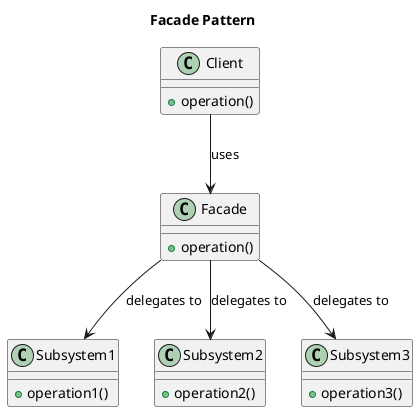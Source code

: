 @startuml
title Facade Pattern

class Client {
    + operation()
}

class Facade {
    + operation()
}

class Subsystem1 {
    + operation1()
}

class Subsystem2 {
    + operation2()
}

class Subsystem3 {
    + operation3()
}

Client --> Facade : "uses"
Facade --> Subsystem1 : "delegates to"
Facade --> Subsystem2 : "delegates to"
Facade --> Subsystem3 : "delegates to"

@enduml
